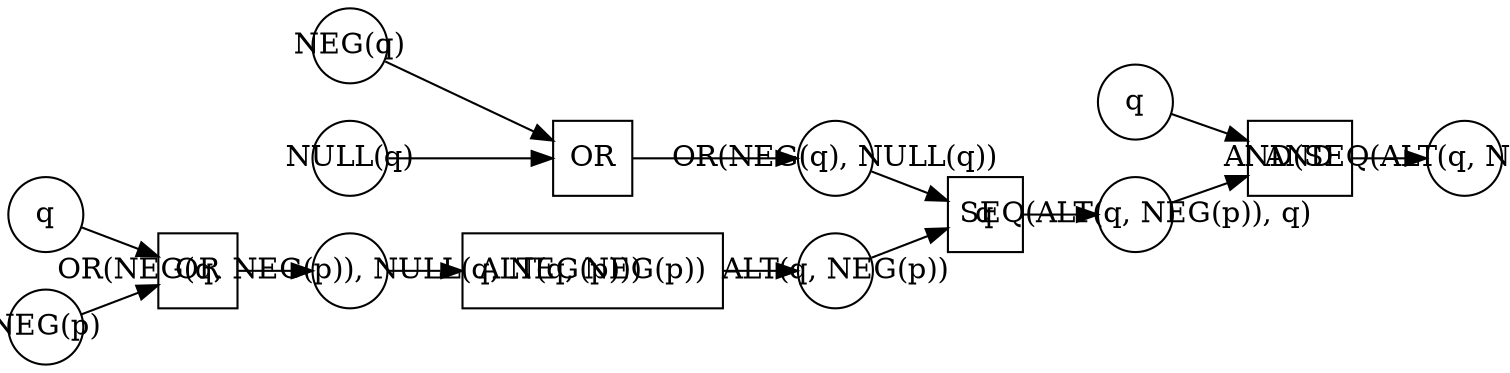 digraph G {
  rankdir="LR";
  subgraph place {
    graph [shape=circle,color=gray];
    node [shape=circle,fixedsize=true,width=.5];
    _p0 [label="ALT(q, NEG(p))"];
    _p1 [label="q"];
    _p2 [label="SEQ(ALT(q, NEG(p)), q)"];
    _p3 [label="AND(SEQ(ALT(q, NEG(p)), q), q)"];
    _p4 [label="OR(NEG(q, NEG(p)), NULL(q, NEG(p)))"];
    _p5 [label="q"];
    _p6 [label="NEG(p)"];
    _p7 [label="OR(NEG(q), NULL(q))"];
    _p8 [label="NEG(q)"];
    _p9 [label="NULL(q)"];
  } 
  subgraph transitions {
    node [shape=rect,height=.5,width=.5];
    _t0 [label="ALT(q, NEG(p))"];
    _t1 [label="q"];
    _t2 [label="AND"];
    _t3 [label="OR"];
    _t4 [label="OR"];
  } 
  _p4 -> _t0 [] ;
  _t0 -> _p0 [] ;
  _p0 -> _t1 [] ;
  _p7 -> _t1 [] ;
  _t1 -> _p2 [] ;
  _p2 -> _t2 [] ;
  _p1 -> _t2 [] ;
  _t2 -> _p3 [] ;
  _t3 -> _p4 [] ;
  _p5 -> _t3 [] ;
  _p6 -> _t3 [] ;
  _t4 -> _p7 [] ;
  _p8 -> _t4 [] ;
  _p9 -> _t4 [] ;
}

